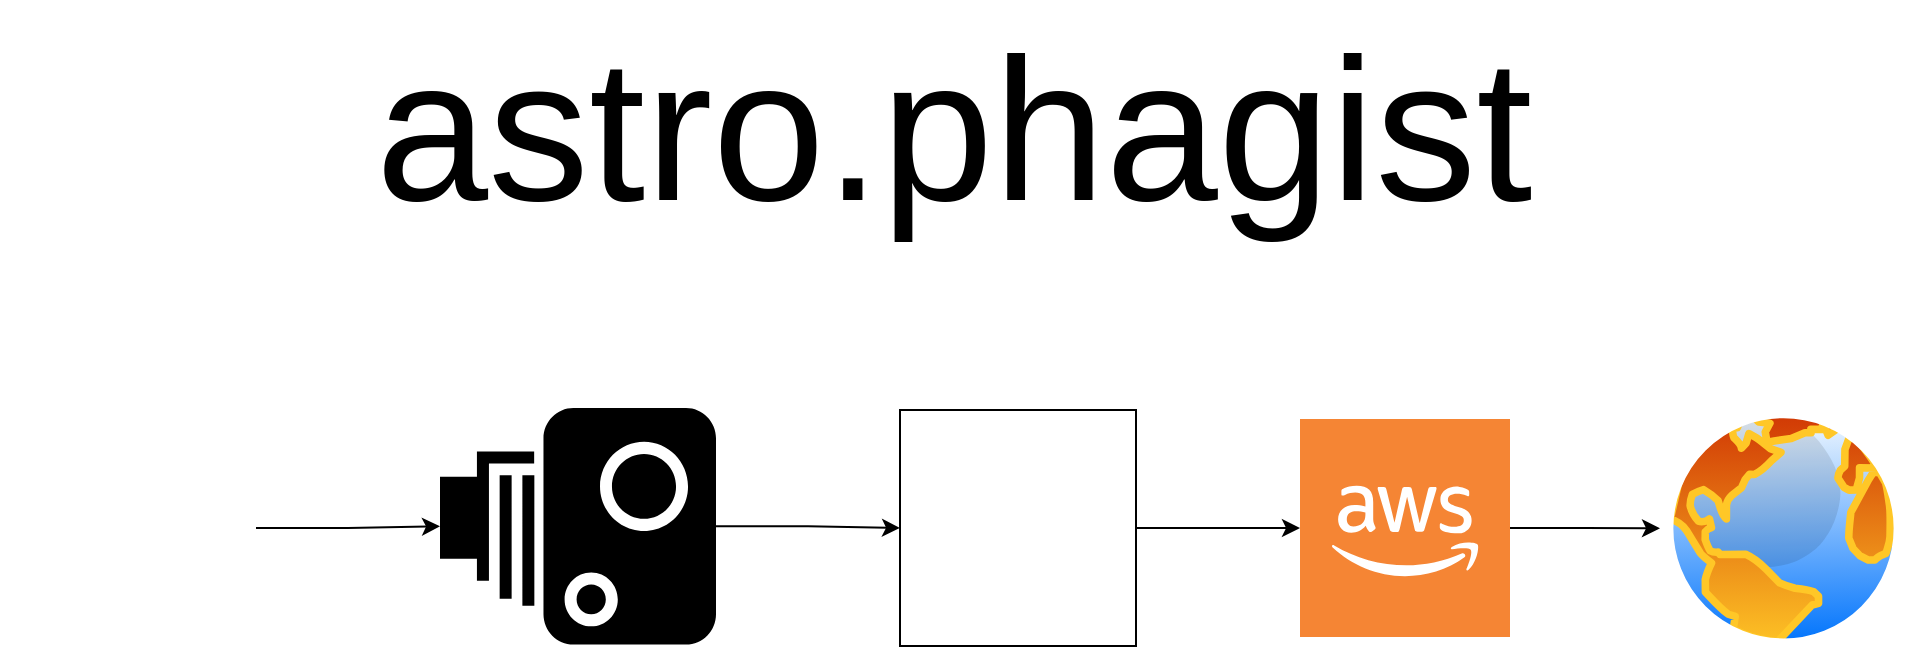 <mxfile version="15.5.1" type="device"><diagram id="X-460syJ3HuL0HNYK7ty" name="Page-1"><mxGraphModel dx="3460" dy="1680" grid="1" gridSize="10" guides="1" tooltips="1" connect="1" arrows="1" fold="1" page="1" pageScale="1" pageWidth="1100" pageHeight="850" math="0" shadow="0"><root><mxCell id="0"/><mxCell id="1" parent="0"/><mxCell id="2fEv-8uSazPCS4TnEGEq-6" value="" style="group" vertex="1" connectable="0" parent="1"><mxGeometry x="90" y="420" width="953.5" height="128" as="geometry"/></mxCell><mxCell id="1rzYKB_Qht0oT_83Bg2z-2" value="" style="shape=mxgraph.signs.tech.camera_1;html=1;pointerEvents=1;fillColor=#000000;strokeColor=none;verticalLabelPosition=bottom;verticalAlign=top;align=center;rotation=-180;" parent="2fEv-8uSazPCS4TnEGEq-6" vertex="1"><mxGeometry x="220" y="4.0" width="138" height="118.29" as="geometry"/></mxCell><mxCell id="1rzYKB_Qht0oT_83Bg2z-3" value="" style="shape=image;html=1;verticalAlign=top;verticalLabelPosition=bottom;labelBackgroundColor=#ffffff;imageAspect=0;aspect=fixed;image=https://cdn3.iconfinder.com/data/icons/logos-and-brands-adobe/512/272_Raspberry_Pi-128.png;imageBorder=default;" parent="2fEv-8uSazPCS4TnEGEq-6" vertex="1"><mxGeometry x="450" y="5.0" width="118" height="118" as="geometry"/></mxCell><mxCell id="1rzYKB_Qht0oT_83Bg2z-5" value="" style="edgeStyle=orthogonalEdgeStyle;rounded=0;orthogonalLoop=1;jettySize=auto;html=1;" parent="2fEv-8uSazPCS4TnEGEq-6" source="1rzYKB_Qht0oT_83Bg2z-2" target="1rzYKB_Qht0oT_83Bg2z-3" edge="1"><mxGeometry relative="1" as="geometry"/></mxCell><mxCell id="1rzYKB_Qht0oT_83Bg2z-4" value="" style="outlineConnect=0;dashed=0;verticalLabelPosition=bottom;verticalAlign=top;align=center;html=1;shape=mxgraph.aws3.cloud_2;fillColor=#F58534;gradientColor=none;" parent="2fEv-8uSazPCS4TnEGEq-6" vertex="1"><mxGeometry x="650" y="9.5" width="105" height="109" as="geometry"/></mxCell><mxCell id="1rzYKB_Qht0oT_83Bg2z-6" value="" style="edgeStyle=orthogonalEdgeStyle;rounded=0;orthogonalLoop=1;jettySize=auto;html=1;" parent="2fEv-8uSazPCS4TnEGEq-6" source="1rzYKB_Qht0oT_83Bg2z-3" target="1rzYKB_Qht0oT_83Bg2z-4" edge="1"><mxGeometry relative="1" as="geometry"/></mxCell><mxCell id="2fEv-8uSazPCS4TnEGEq-1" value="" style="aspect=fixed;perimeter=ellipsePerimeter;html=1;align=center;shadow=0;dashed=0;spacingTop=3;image;image=img/lib/active_directory/internet_globe.svg;" vertex="1" parent="2fEv-8uSazPCS4TnEGEq-6"><mxGeometry x="830" y="2.39" width="123.5" height="123.5" as="geometry"/></mxCell><mxCell id="2fEv-8uSazPCS4TnEGEq-3" value="" style="edgeStyle=orthogonalEdgeStyle;rounded=0;orthogonalLoop=1;jettySize=auto;html=1;" edge="1" parent="2fEv-8uSazPCS4TnEGEq-6" source="1rzYKB_Qht0oT_83Bg2z-4" target="2fEv-8uSazPCS4TnEGEq-1"><mxGeometry relative="1" as="geometry"/></mxCell><mxCell id="2fEv-8uSazPCS4TnEGEq-5" value="" style="edgeStyle=orthogonalEdgeStyle;rounded=0;orthogonalLoop=1;jettySize=auto;html=1;" edge="1" parent="2fEv-8uSazPCS4TnEGEq-6" source="2fEv-8uSazPCS4TnEGEq-4" target="1rzYKB_Qht0oT_83Bg2z-2"><mxGeometry relative="1" as="geometry"/></mxCell><mxCell id="2fEv-8uSazPCS4TnEGEq-4" value="" style="shape=image;html=1;verticalAlign=top;verticalLabelPosition=bottom;labelBackgroundColor=#ffffff;imageAspect=0;aspect=fixed;image=https://cdn0.iconfinder.com/data/icons/dmitry-mirolyubov/44/halloween_outline-18-128.png" vertex="1" parent="2fEv-8uSazPCS4TnEGEq-6"><mxGeometry width="128" height="128" as="geometry"/></mxCell><mxCell id="2fEv-8uSazPCS4TnEGEq-7" value="&lt;font style=&quot;font-size: 101px&quot;&gt;astro.phagist&lt;/font&gt;" style="rounded=0;whiteSpace=wrap;html=1;fillColor=none;strokeColor=none;" vertex="1" parent="1"><mxGeometry x="216.75" y="220" width="700" height="130" as="geometry"/></mxCell></root></mxGraphModel></diagram></mxfile>